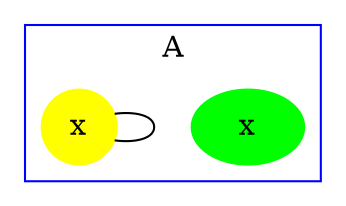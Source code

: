 #This file has been computed by KaSa: a Static Analyzer for Kappa (Kappa Static Analyzer (v4.0rc1-433-gdfab24dbe-dirty))
#Download sources/binaries at https://github.com/Kappa-Dev/KaSim
#
#Analysis launched at 2019/05/13 09:13:19 (GMT+2) on macbook
#Command line is: KaSa KaSa_rep/logic_encoding/demo/001.ka --output-directory KaSa_rep/logic_encoding/demo/output/001
#
#This file contains the description of the contact map in dot.
#Please use graphviz (http://www.graphviz.org) or OmniGraffle to export it to a PDF
#
graph G{ 
subgraph cluster0 {
   0.0 [style = filled label = "x" shape=ellipse color = green size = "5"]
   0.1 [style = filled label = "x" shape=circle color = yellow size = "5"]
label =  "A";  shape=box; color = blue
} ; 
0.1 -- 0.1
}
